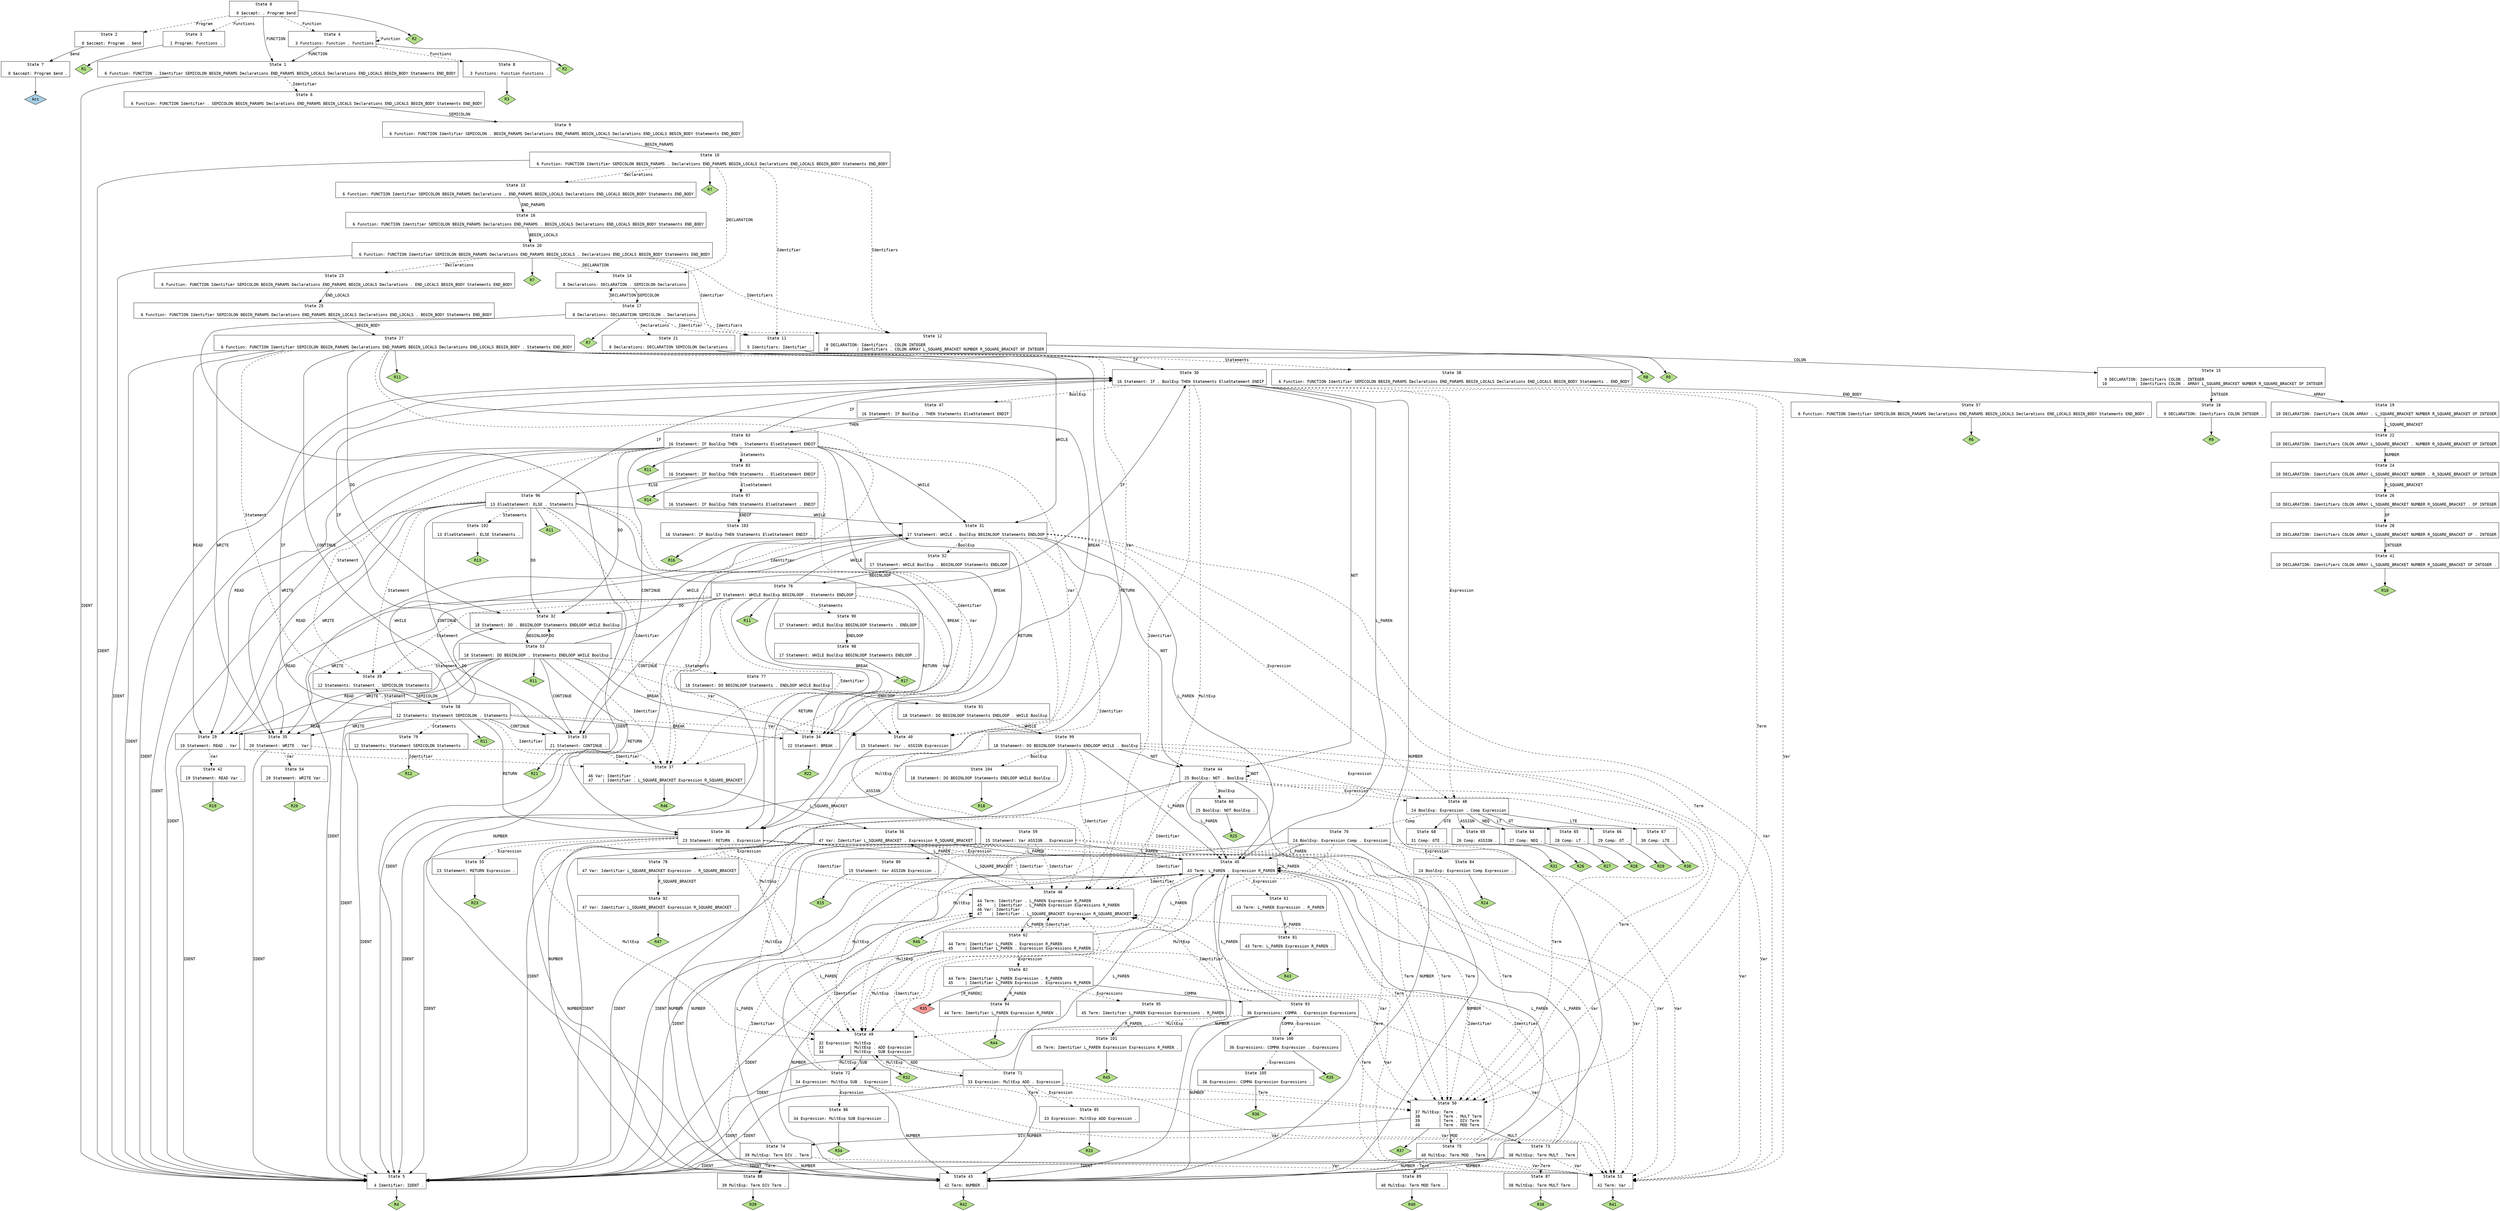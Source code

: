 // Generated by GNU Bison 3.0.4.
// Report bugs to <bug-bison@gnu.org>.
// Home page: <http://www.gnu.org/software/bison/>.

digraph "miniL.y"
{
  node [fontname = courier, shape = box, colorscheme = paired6]
  edge [fontname = courier]

  0 [label="State 0\n\l  0 $accept: . Program $end\l"]
  0 -> 1 [style=solid label="FUNCTION"]
  0 -> 2 [style=dashed label="Program"]
  0 -> 3 [style=dashed label="Functions"]
  0 -> 4 [style=dashed label="Function"]
  0 -> "0R2" [style=solid]
 "0R2" [label="R2", fillcolor=3, shape=diamond, style=filled]
  1 [label="State 1\n\l  6 Function: FUNCTION . Identifier SEMICOLON BEGIN_PARAMS Declarations END_PARAMS BEGIN_LOCALS Declarations END_LOCALS BEGIN_BODY Statements END_BODY\l"]
  1 -> 5 [style=solid label="IDENT"]
  1 -> 6 [style=dashed label="Identifier"]
  2 [label="State 2\n\l  0 $accept: Program . $end\l"]
  2 -> 7 [style=solid label="$end"]
  3 [label="State 3\n\l  1 Program: Functions .\l"]
  3 -> "3R1" [style=solid]
 "3R1" [label="R1", fillcolor=3, shape=diamond, style=filled]
  4 [label="State 4\n\l  3 Functions: Function . Functions\l"]
  4 -> 1 [style=solid label="FUNCTION"]
  4 -> 8 [style=dashed label="Functions"]
  4 -> 4 [style=dashed label="Function"]
  4 -> "4R2" [style=solid]
 "4R2" [label="R2", fillcolor=3, shape=diamond, style=filled]
  5 [label="State 5\n\l  4 Identifier: IDENT .\l"]
  5 -> "5R4" [style=solid]
 "5R4" [label="R4", fillcolor=3, shape=diamond, style=filled]
  6 [label="State 6\n\l  6 Function: FUNCTION Identifier . SEMICOLON BEGIN_PARAMS Declarations END_PARAMS BEGIN_LOCALS Declarations END_LOCALS BEGIN_BODY Statements END_BODY\l"]
  6 -> 9 [style=solid label="SEMICOLON"]
  7 [label="State 7\n\l  0 $accept: Program $end .\l"]
  7 -> "7R0" [style=solid]
 "7R0" [label="Acc", fillcolor=1, shape=diamond, style=filled]
  8 [label="State 8\n\l  3 Functions: Function Functions .\l"]
  8 -> "8R3" [style=solid]
 "8R3" [label="R3", fillcolor=3, shape=diamond, style=filled]
  9 [label="State 9\n\l  6 Function: FUNCTION Identifier SEMICOLON . BEGIN_PARAMS Declarations END_PARAMS BEGIN_LOCALS Declarations END_LOCALS BEGIN_BODY Statements END_BODY\l"]
  9 -> 10 [style=solid label="BEGIN_PARAMS"]
  10 [label="State 10\n\l  6 Function: FUNCTION Identifier SEMICOLON BEGIN_PARAMS . Declarations END_PARAMS BEGIN_LOCALS Declarations END_LOCALS BEGIN_BODY Statements END_BODY\l"]
  10 -> 5 [style=solid label="IDENT"]
  10 -> 11 [style=dashed label="Identifier"]
  10 -> 12 [style=dashed label="Identifiers"]
  10 -> 13 [style=dashed label="Declarations"]
  10 -> 14 [style=dashed label="DECLARATION"]
  10 -> "10R7" [style=solid]
 "10R7" [label="R7", fillcolor=3, shape=diamond, style=filled]
  11 [label="State 11\n\l  5 Identifiers: Identifier .\l"]
  11 -> "11R5" [style=solid]
 "11R5" [label="R5", fillcolor=3, shape=diamond, style=filled]
  12 [label="State 12\n\l  9 DECLARATION: Identifiers . COLON INTEGER\l 10            | Identifiers . COLON ARRAY L_SQUARE_BRACKET NUMBER R_SQUARE_BRACKET OF INTEGER\l"]
  12 -> 15 [style=solid label="COLON"]
  13 [label="State 13\n\l  6 Function: FUNCTION Identifier SEMICOLON BEGIN_PARAMS Declarations . END_PARAMS BEGIN_LOCALS Declarations END_LOCALS BEGIN_BODY Statements END_BODY\l"]
  13 -> 16 [style=solid label="END_PARAMS"]
  14 [label="State 14\n\l  8 Declarations: DECLARATION . SEMICOLON Declarations\l"]
  14 -> 17 [style=solid label="SEMICOLON"]
  15 [label="State 15\n\l  9 DECLARATION: Identifiers COLON . INTEGER\l 10            | Identifiers COLON . ARRAY L_SQUARE_BRACKET NUMBER R_SQUARE_BRACKET OF INTEGER\l"]
  15 -> 18 [style=solid label="INTEGER"]
  15 -> 19 [style=solid label="ARRAY"]
  16 [label="State 16\n\l  6 Function: FUNCTION Identifier SEMICOLON BEGIN_PARAMS Declarations END_PARAMS . BEGIN_LOCALS Declarations END_LOCALS BEGIN_BODY Statements END_BODY\l"]
  16 -> 20 [style=solid label="BEGIN_LOCALS"]
  17 [label="State 17\n\l  8 Declarations: DECLARATION SEMICOLON . Declarations\l"]
  17 -> 5 [style=solid label="IDENT"]
  17 -> 11 [style=dashed label="Identifier"]
  17 -> 12 [style=dashed label="Identifiers"]
  17 -> 21 [style=dashed label="Declarations"]
  17 -> 14 [style=dashed label="DECLARATION"]
  17 -> "17R7" [style=solid]
 "17R7" [label="R7", fillcolor=3, shape=diamond, style=filled]
  18 [label="State 18\n\l  9 DECLARATION: Identifiers COLON INTEGER .\l"]
  18 -> "18R9" [style=solid]
 "18R9" [label="R9", fillcolor=3, shape=diamond, style=filled]
  19 [label="State 19\n\l 10 DECLARATION: Identifiers COLON ARRAY . L_SQUARE_BRACKET NUMBER R_SQUARE_BRACKET OF INTEGER\l"]
  19 -> 22 [style=solid label="L_SQUARE_BRACKET"]
  20 [label="State 20\n\l  6 Function: FUNCTION Identifier SEMICOLON BEGIN_PARAMS Declarations END_PARAMS BEGIN_LOCALS . Declarations END_LOCALS BEGIN_BODY Statements END_BODY\l"]
  20 -> 5 [style=solid label="IDENT"]
  20 -> 11 [style=dashed label="Identifier"]
  20 -> 12 [style=dashed label="Identifiers"]
  20 -> 23 [style=dashed label="Declarations"]
  20 -> 14 [style=dashed label="DECLARATION"]
  20 -> "20R7" [style=solid]
 "20R7" [label="R7", fillcolor=3, shape=diamond, style=filled]
  21 [label="State 21\n\l  8 Declarations: DECLARATION SEMICOLON Declarations .\l"]
  21 -> "21R8" [style=solid]
 "21R8" [label="R8", fillcolor=3, shape=diamond, style=filled]
  22 [label="State 22\n\l 10 DECLARATION: Identifiers COLON ARRAY L_SQUARE_BRACKET . NUMBER R_SQUARE_BRACKET OF INTEGER\l"]
  22 -> 24 [style=solid label="NUMBER"]
  23 [label="State 23\n\l  6 Function: FUNCTION Identifier SEMICOLON BEGIN_PARAMS Declarations END_PARAMS BEGIN_LOCALS Declarations . END_LOCALS BEGIN_BODY Statements END_BODY\l"]
  23 -> 25 [style=solid label="END_LOCALS"]
  24 [label="State 24\n\l 10 DECLARATION: Identifiers COLON ARRAY L_SQUARE_BRACKET NUMBER . R_SQUARE_BRACKET OF INTEGER\l"]
  24 -> 26 [style=solid label="R_SQUARE_BRACKET"]
  25 [label="State 25\n\l  6 Function: FUNCTION Identifier SEMICOLON BEGIN_PARAMS Declarations END_PARAMS BEGIN_LOCALS Declarations END_LOCALS . BEGIN_BODY Statements END_BODY\l"]
  25 -> 27 [style=solid label="BEGIN_BODY"]
  26 [label="State 26\n\l 10 DECLARATION: Identifiers COLON ARRAY L_SQUARE_BRACKET NUMBER R_SQUARE_BRACKET . OF INTEGER\l"]
  26 -> 28 [style=solid label="OF"]
  27 [label="State 27\n\l  6 Function: FUNCTION Identifier SEMICOLON BEGIN_PARAMS Declarations END_PARAMS BEGIN_LOCALS Declarations END_LOCALS BEGIN_BODY . Statements END_BODY\l"]
  27 -> 5 [style=solid label="IDENT"]
  27 -> 29 [style=solid label="READ"]
  27 -> 30 [style=solid label="IF"]
  27 -> 31 [style=solid label="WHILE"]
  27 -> 32 [style=solid label="DO"]
  27 -> 33 [style=solid label="CONTINUE"]
  27 -> 34 [style=solid label="BREAK"]
  27 -> 35 [style=solid label="WRITE"]
  27 -> 36 [style=solid label="RETURN"]
  27 -> 37 [style=dashed label="Identifier"]
  27 -> 38 [style=dashed label="Statements"]
  27 -> 39 [style=dashed label="Statement"]
  27 -> 40 [style=dashed label="Var"]
  27 -> "27R11" [style=solid]
 "27R11" [label="R11", fillcolor=3, shape=diamond, style=filled]
  28 [label="State 28\n\l 10 DECLARATION: Identifiers COLON ARRAY L_SQUARE_BRACKET NUMBER R_SQUARE_BRACKET OF . INTEGER\l"]
  28 -> 41 [style=solid label="INTEGER"]
  29 [label="State 29\n\l 19 Statement: READ . Var\l"]
  29 -> 5 [style=solid label="IDENT"]
  29 -> 37 [style=dashed label="Identifier"]
  29 -> 42 [style=dashed label="Var"]
  30 [label="State 30\n\l 16 Statement: IF . BoolExp THEN Statements ElseStatement ENDIF\l"]
  30 -> 43 [style=solid label="NUMBER"]
  30 -> 5 [style=solid label="IDENT"]
  30 -> 44 [style=solid label="NOT"]
  30 -> 45 [style=solid label="L_PAREN"]
  30 -> 46 [style=dashed label="Identifier"]
  30 -> 47 [style=dashed label="BoolExp"]
  30 -> 48 [style=dashed label="Expression"]
  30 -> 49 [style=dashed label="MultExp"]
  30 -> 50 [style=dashed label="Term"]
  30 -> 51 [style=dashed label="Var"]
  31 [label="State 31\n\l 17 Statement: WHILE . BoolExp BEGINLOOP Statements ENDLOOP\l"]
  31 -> 43 [style=solid label="NUMBER"]
  31 -> 5 [style=solid label="IDENT"]
  31 -> 44 [style=solid label="NOT"]
  31 -> 45 [style=solid label="L_PAREN"]
  31 -> 46 [style=dashed label="Identifier"]
  31 -> 52 [style=dashed label="BoolExp"]
  31 -> 48 [style=dashed label="Expression"]
  31 -> 49 [style=dashed label="MultExp"]
  31 -> 50 [style=dashed label="Term"]
  31 -> 51 [style=dashed label="Var"]
  32 [label="State 32\n\l 18 Statement: DO . BEGINLOOP Statements ENDLOOP WHILE BoolExp\l"]
  32 -> 53 [style=solid label="BEGINLOOP"]
  33 [label="State 33\n\l 21 Statement: CONTINUE .\l"]
  33 -> "33R21" [style=solid]
 "33R21" [label="R21", fillcolor=3, shape=diamond, style=filled]
  34 [label="State 34\n\l 22 Statement: BREAK .\l"]
  34 -> "34R22" [style=solid]
 "34R22" [label="R22", fillcolor=3, shape=diamond, style=filled]
  35 [label="State 35\n\l 20 Statement: WRITE . Var\l"]
  35 -> 5 [style=solid label="IDENT"]
  35 -> 37 [style=dashed label="Identifier"]
  35 -> 54 [style=dashed label="Var"]
  36 [label="State 36\n\l 23 Statement: RETURN . Expression\l"]
  36 -> 43 [style=solid label="NUMBER"]
  36 -> 5 [style=solid label="IDENT"]
  36 -> 45 [style=solid label="L_PAREN"]
  36 -> 46 [style=dashed label="Identifier"]
  36 -> 55 [style=dashed label="Expression"]
  36 -> 49 [style=dashed label="MultExp"]
  36 -> 50 [style=dashed label="Term"]
  36 -> 51 [style=dashed label="Var"]
  37 [label="State 37\n\l 46 Var: Identifier .\l 47    | Identifier . L_SQUARE_BRACKET Expression R_SQUARE_BRACKET\l"]
  37 -> 56 [style=solid label="L_SQUARE_BRACKET"]
  37 -> "37R46" [style=solid]
 "37R46" [label="R46", fillcolor=3, shape=diamond, style=filled]
  38 [label="State 38\n\l  6 Function: FUNCTION Identifier SEMICOLON BEGIN_PARAMS Declarations END_PARAMS BEGIN_LOCALS Declarations END_LOCALS BEGIN_BODY Statements . END_BODY\l"]
  38 -> 57 [style=solid label="END_BODY"]
  39 [label="State 39\n\l 12 Statements: Statement . SEMICOLON Statements\l"]
  39 -> 58 [style=solid label="SEMICOLON"]
  40 [label="State 40\n\l 15 Statement: Var . ASSIGN Expression\l"]
  40 -> 59 [style=solid label="ASSIGN"]
  41 [label="State 41\n\l 10 DECLARATION: Identifiers COLON ARRAY L_SQUARE_BRACKET NUMBER R_SQUARE_BRACKET OF INTEGER .\l"]
  41 -> "41R10" [style=solid]
 "41R10" [label="R10", fillcolor=3, shape=diamond, style=filled]
  42 [label="State 42\n\l 19 Statement: READ Var .\l"]
  42 -> "42R19" [style=solid]
 "42R19" [label="R19", fillcolor=3, shape=diamond, style=filled]
  43 [label="State 43\n\l 42 Term: NUMBER .\l"]
  43 -> "43R42" [style=solid]
 "43R42" [label="R42", fillcolor=3, shape=diamond, style=filled]
  44 [label="State 44\n\l 25 BoolExp: NOT . BoolExp\l"]
  44 -> 43 [style=solid label="NUMBER"]
  44 -> 5 [style=solid label="IDENT"]
  44 -> 44 [style=solid label="NOT"]
  44 -> 45 [style=solid label="L_PAREN"]
  44 -> 46 [style=dashed label="Identifier"]
  44 -> 60 [style=dashed label="BoolExp"]
  44 -> 48 [style=dashed label="Expression"]
  44 -> 49 [style=dashed label="MultExp"]
  44 -> 50 [style=dashed label="Term"]
  44 -> 51 [style=dashed label="Var"]
  45 [label="State 45\n\l 43 Term: L_PAREN . Expression R_PAREN\l"]
  45 -> 43 [style=solid label="NUMBER"]
  45 -> 5 [style=solid label="IDENT"]
  45 -> 45 [style=solid label="L_PAREN"]
  45 -> 46 [style=dashed label="Identifier"]
  45 -> 61 [style=dashed label="Expression"]
  45 -> 49 [style=dashed label="MultExp"]
  45 -> 50 [style=dashed label="Term"]
  45 -> 51 [style=dashed label="Var"]
  46 [label="State 46\n\l 44 Term: Identifier . L_PAREN Expression R_PAREN\l 45     | Identifier . L_PAREN Expression Expressions R_PAREN\l 46 Var: Identifier .\l 47    | Identifier . L_SQUARE_BRACKET Expression R_SQUARE_BRACKET\l"]
  46 -> 62 [style=solid label="L_PAREN"]
  46 -> 56 [style=solid label="L_SQUARE_BRACKET"]
  46 -> "46R46" [style=solid]
 "46R46" [label="R46", fillcolor=3, shape=diamond, style=filled]
  47 [label="State 47\n\l 16 Statement: IF BoolExp . THEN Statements ElseStatement ENDIF\l"]
  47 -> 63 [style=solid label="THEN"]
  48 [label="State 48\n\l 24 BoolExp: Expression . Comp Expression\l"]
  48 -> 64 [style=solid label="NEQ"]
  48 -> 65 [style=solid label="LT"]
  48 -> 66 [style=solid label="GT"]
  48 -> 67 [style=solid label="LTE"]
  48 -> 68 [style=solid label="GTE"]
  48 -> 69 [style=solid label="ASSIGN"]
  48 -> 70 [style=dashed label="Comp"]
  49 [label="State 49\n\l 32 Expression: MultExp .\l 33           | MultExp . ADD Expression\l 34           | MultExp . SUB Expression\l"]
  49 -> 71 [style=solid label="ADD"]
  49 -> 72 [style=solid label="SUB"]
  49 -> "49R32" [style=solid]
 "49R32" [label="R32", fillcolor=3, shape=diamond, style=filled]
  50 [label="State 50\n\l 37 MultExp: Term .\l 38        | Term . MULT Term\l 39        | Term . DIV Term\l 40        | Term . MOD Term\l"]
  50 -> 73 [style=solid label="MULT"]
  50 -> 74 [style=solid label="DIV"]
  50 -> 75 [style=solid label="MOD"]
  50 -> "50R37" [style=solid]
 "50R37" [label="R37", fillcolor=3, shape=diamond, style=filled]
  51 [label="State 51\n\l 41 Term: Var .\l"]
  51 -> "51R41" [style=solid]
 "51R41" [label="R41", fillcolor=3, shape=diamond, style=filled]
  52 [label="State 52\n\l 17 Statement: WHILE BoolExp . BEGINLOOP Statements ENDLOOP\l"]
  52 -> 76 [style=solid label="BEGINLOOP"]
  53 [label="State 53\n\l 18 Statement: DO BEGINLOOP . Statements ENDLOOP WHILE BoolExp\l"]
  53 -> 5 [style=solid label="IDENT"]
  53 -> 29 [style=solid label="READ"]
  53 -> 30 [style=solid label="IF"]
  53 -> 31 [style=solid label="WHILE"]
  53 -> 32 [style=solid label="DO"]
  53 -> 33 [style=solid label="CONTINUE"]
  53 -> 34 [style=solid label="BREAK"]
  53 -> 35 [style=solid label="WRITE"]
  53 -> 36 [style=solid label="RETURN"]
  53 -> 37 [style=dashed label="Identifier"]
  53 -> 77 [style=dashed label="Statements"]
  53 -> 39 [style=dashed label="Statement"]
  53 -> 40 [style=dashed label="Var"]
  53 -> "53R11" [style=solid]
 "53R11" [label="R11", fillcolor=3, shape=diamond, style=filled]
  54 [label="State 54\n\l 20 Statement: WRITE Var .\l"]
  54 -> "54R20" [style=solid]
 "54R20" [label="R20", fillcolor=3, shape=diamond, style=filled]
  55 [label="State 55\n\l 23 Statement: RETURN Expression .\l"]
  55 -> "55R23" [style=solid]
 "55R23" [label="R23", fillcolor=3, shape=diamond, style=filled]
  56 [label="State 56\n\l 47 Var: Identifier L_SQUARE_BRACKET . Expression R_SQUARE_BRACKET\l"]
  56 -> 43 [style=solid label="NUMBER"]
  56 -> 5 [style=solid label="IDENT"]
  56 -> 45 [style=solid label="L_PAREN"]
  56 -> 46 [style=dashed label="Identifier"]
  56 -> 78 [style=dashed label="Expression"]
  56 -> 49 [style=dashed label="MultExp"]
  56 -> 50 [style=dashed label="Term"]
  56 -> 51 [style=dashed label="Var"]
  57 [label="State 57\n\l  6 Function: FUNCTION Identifier SEMICOLON BEGIN_PARAMS Declarations END_PARAMS BEGIN_LOCALS Declarations END_LOCALS BEGIN_BODY Statements END_BODY .\l"]
  57 -> "57R6" [style=solid]
 "57R6" [label="R6", fillcolor=3, shape=diamond, style=filled]
  58 [label="State 58\n\l 12 Statements: Statement SEMICOLON . Statements\l"]
  58 -> 5 [style=solid label="IDENT"]
  58 -> 29 [style=solid label="READ"]
  58 -> 30 [style=solid label="IF"]
  58 -> 31 [style=solid label="WHILE"]
  58 -> 32 [style=solid label="DO"]
  58 -> 33 [style=solid label="CONTINUE"]
  58 -> 34 [style=solid label="BREAK"]
  58 -> 35 [style=solid label="WRITE"]
  58 -> 36 [style=solid label="RETURN"]
  58 -> 37 [style=dashed label="Identifier"]
  58 -> 79 [style=dashed label="Statements"]
  58 -> 39 [style=dashed label="Statement"]
  58 -> 40 [style=dashed label="Var"]
  58 -> "58R11" [style=solid]
 "58R11" [label="R11", fillcolor=3, shape=diamond, style=filled]
  59 [label="State 59\n\l 15 Statement: Var ASSIGN . Expression\l"]
  59 -> 43 [style=solid label="NUMBER"]
  59 -> 5 [style=solid label="IDENT"]
  59 -> 45 [style=solid label="L_PAREN"]
  59 -> 46 [style=dashed label="Identifier"]
  59 -> 80 [style=dashed label="Expression"]
  59 -> 49 [style=dashed label="MultExp"]
  59 -> 50 [style=dashed label="Term"]
  59 -> 51 [style=dashed label="Var"]
  60 [label="State 60\n\l 25 BoolExp: NOT BoolExp .\l"]
  60 -> "60R25" [style=solid]
 "60R25" [label="R25", fillcolor=3, shape=diamond, style=filled]
  61 [label="State 61\n\l 43 Term: L_PAREN Expression . R_PAREN\l"]
  61 -> 81 [style=solid label="R_PAREN"]
  62 [label="State 62\n\l 44 Term: Identifier L_PAREN . Expression R_PAREN\l 45     | Identifier L_PAREN . Expression Expressions R_PAREN\l"]
  62 -> 43 [style=solid label="NUMBER"]
  62 -> 5 [style=solid label="IDENT"]
  62 -> 45 [style=solid label="L_PAREN"]
  62 -> 46 [style=dashed label="Identifier"]
  62 -> 82 [style=dashed label="Expression"]
  62 -> 49 [style=dashed label="MultExp"]
  62 -> 50 [style=dashed label="Term"]
  62 -> 51 [style=dashed label="Var"]
  63 [label="State 63\n\l 16 Statement: IF BoolExp THEN . Statements ElseStatement ENDIF\l"]
  63 -> 5 [style=solid label="IDENT"]
  63 -> 29 [style=solid label="READ"]
  63 -> 30 [style=solid label="IF"]
  63 -> 31 [style=solid label="WHILE"]
  63 -> 32 [style=solid label="DO"]
  63 -> 33 [style=solid label="CONTINUE"]
  63 -> 34 [style=solid label="BREAK"]
  63 -> 35 [style=solid label="WRITE"]
  63 -> 36 [style=solid label="RETURN"]
  63 -> 37 [style=dashed label="Identifier"]
  63 -> 83 [style=dashed label="Statements"]
  63 -> 39 [style=dashed label="Statement"]
  63 -> 40 [style=dashed label="Var"]
  63 -> "63R11" [style=solid]
 "63R11" [label="R11", fillcolor=3, shape=diamond, style=filled]
  64 [label="State 64\n\l 27 Comp: NEQ .\l"]
  64 -> "64R27" [style=solid]
 "64R27" [label="R27", fillcolor=3, shape=diamond, style=filled]
  65 [label="State 65\n\l 28 Comp: LT .\l"]
  65 -> "65R28" [style=solid]
 "65R28" [label="R28", fillcolor=3, shape=diamond, style=filled]
  66 [label="State 66\n\l 29 Comp: GT .\l"]
  66 -> "66R29" [style=solid]
 "66R29" [label="R29", fillcolor=3, shape=diamond, style=filled]
  67 [label="State 67\n\l 30 Comp: LTE .\l"]
  67 -> "67R30" [style=solid]
 "67R30" [label="R30", fillcolor=3, shape=diamond, style=filled]
  68 [label="State 68\n\l 31 Comp: GTE .\l"]
  68 -> "68R31" [style=solid]
 "68R31" [label="R31", fillcolor=3, shape=diamond, style=filled]
  69 [label="State 69\n\l 26 Comp: ASSIGN .\l"]
  69 -> "69R26" [style=solid]
 "69R26" [label="R26", fillcolor=3, shape=diamond, style=filled]
  70 [label="State 70\n\l 24 BoolExp: Expression Comp . Expression\l"]
  70 -> 43 [style=solid label="NUMBER"]
  70 -> 5 [style=solid label="IDENT"]
  70 -> 45 [style=solid label="L_PAREN"]
  70 -> 46 [style=dashed label="Identifier"]
  70 -> 84 [style=dashed label="Expression"]
  70 -> 49 [style=dashed label="MultExp"]
  70 -> 50 [style=dashed label="Term"]
  70 -> 51 [style=dashed label="Var"]
  71 [label="State 71\n\l 33 Expression: MultExp ADD . Expression\l"]
  71 -> 43 [style=solid label="NUMBER"]
  71 -> 5 [style=solid label="IDENT"]
  71 -> 45 [style=solid label="L_PAREN"]
  71 -> 46 [style=dashed label="Identifier"]
  71 -> 85 [style=dashed label="Expression"]
  71 -> 49 [style=dashed label="MultExp"]
  71 -> 50 [style=dashed label="Term"]
  71 -> 51 [style=dashed label="Var"]
  72 [label="State 72\n\l 34 Expression: MultExp SUB . Expression\l"]
  72 -> 43 [style=solid label="NUMBER"]
  72 -> 5 [style=solid label="IDENT"]
  72 -> 45 [style=solid label="L_PAREN"]
  72 -> 46 [style=dashed label="Identifier"]
  72 -> 86 [style=dashed label="Expression"]
  72 -> 49 [style=dashed label="MultExp"]
  72 -> 50 [style=dashed label="Term"]
  72 -> 51 [style=dashed label="Var"]
  73 [label="State 73\n\l 38 MultExp: Term MULT . Term\l"]
  73 -> 43 [style=solid label="NUMBER"]
  73 -> 5 [style=solid label="IDENT"]
  73 -> 45 [style=solid label="L_PAREN"]
  73 -> 46 [style=dashed label="Identifier"]
  73 -> 87 [style=dashed label="Term"]
  73 -> 51 [style=dashed label="Var"]
  74 [label="State 74\n\l 39 MultExp: Term DIV . Term\l"]
  74 -> 43 [style=solid label="NUMBER"]
  74 -> 5 [style=solid label="IDENT"]
  74 -> 45 [style=solid label="L_PAREN"]
  74 -> 46 [style=dashed label="Identifier"]
  74 -> 88 [style=dashed label="Term"]
  74 -> 51 [style=dashed label="Var"]
  75 [label="State 75\n\l 40 MultExp: Term MOD . Term\l"]
  75 -> 43 [style=solid label="NUMBER"]
  75 -> 5 [style=solid label="IDENT"]
  75 -> 45 [style=solid label="L_PAREN"]
  75 -> 46 [style=dashed label="Identifier"]
  75 -> 89 [style=dashed label="Term"]
  75 -> 51 [style=dashed label="Var"]
  76 [label="State 76\n\l 17 Statement: WHILE BoolExp BEGINLOOP . Statements ENDLOOP\l"]
  76 -> 5 [style=solid label="IDENT"]
  76 -> 29 [style=solid label="READ"]
  76 -> 30 [style=solid label="IF"]
  76 -> 31 [style=solid label="WHILE"]
  76 -> 32 [style=solid label="DO"]
  76 -> 33 [style=solid label="CONTINUE"]
  76 -> 34 [style=solid label="BREAK"]
  76 -> 35 [style=solid label="WRITE"]
  76 -> 36 [style=solid label="RETURN"]
  76 -> 37 [style=dashed label="Identifier"]
  76 -> 90 [style=dashed label="Statements"]
  76 -> 39 [style=dashed label="Statement"]
  76 -> 40 [style=dashed label="Var"]
  76 -> "76R11" [style=solid]
 "76R11" [label="R11", fillcolor=3, shape=diamond, style=filled]
  77 [label="State 77\n\l 18 Statement: DO BEGINLOOP Statements . ENDLOOP WHILE BoolExp\l"]
  77 -> 91 [style=solid label="ENDLOOP"]
  78 [label="State 78\n\l 47 Var: Identifier L_SQUARE_BRACKET Expression . R_SQUARE_BRACKET\l"]
  78 -> 92 [style=solid label="R_SQUARE_BRACKET"]
  79 [label="State 79\n\l 12 Statements: Statement SEMICOLON Statements .\l"]
  79 -> "79R12" [style=solid]
 "79R12" [label="R12", fillcolor=3, shape=diamond, style=filled]
  80 [label="State 80\n\l 15 Statement: Var ASSIGN Expression .\l"]
  80 -> "80R15" [style=solid]
 "80R15" [label="R15", fillcolor=3, shape=diamond, style=filled]
  81 [label="State 81\n\l 43 Term: L_PAREN Expression R_PAREN .\l"]
  81 -> "81R43" [style=solid]
 "81R43" [label="R43", fillcolor=3, shape=diamond, style=filled]
  82 [label="State 82\n\l 44 Term: Identifier L_PAREN Expression . R_PAREN\l 45     | Identifier L_PAREN Expression . Expressions R_PAREN\l"]
  82 -> 93 [style=solid label="COMMA"]
  82 -> 94 [style=solid label="R_PAREN"]
  82 -> 95 [style=dashed label="Expressions"]
  82 -> "82R35d" [label="[R_PAREN]", style=solid]
 "82R35d" [label="R35", fillcolor=5, shape=diamond, style=filled]
  83 [label="State 83\n\l 16 Statement: IF BoolExp THEN Statements . ElseStatement ENDIF\l"]
  83 -> 96 [style=solid label="ELSE"]
  83 -> 97 [style=dashed label="ElseStatement"]
  83 -> "83R14" [style=solid]
 "83R14" [label="R14", fillcolor=3, shape=diamond, style=filled]
  84 [label="State 84\n\l 24 BoolExp: Expression Comp Expression .\l"]
  84 -> "84R24" [style=solid]
 "84R24" [label="R24", fillcolor=3, shape=diamond, style=filled]
  85 [label="State 85\n\l 33 Expression: MultExp ADD Expression .\l"]
  85 -> "85R33" [style=solid]
 "85R33" [label="R33", fillcolor=3, shape=diamond, style=filled]
  86 [label="State 86\n\l 34 Expression: MultExp SUB Expression .\l"]
  86 -> "86R34" [style=solid]
 "86R34" [label="R34", fillcolor=3, shape=diamond, style=filled]
  87 [label="State 87\n\l 38 MultExp: Term MULT Term .\l"]
  87 -> "87R38" [style=solid]
 "87R38" [label="R38", fillcolor=3, shape=diamond, style=filled]
  88 [label="State 88\n\l 39 MultExp: Term DIV Term .\l"]
  88 -> "88R39" [style=solid]
 "88R39" [label="R39", fillcolor=3, shape=diamond, style=filled]
  89 [label="State 89\n\l 40 MultExp: Term MOD Term .\l"]
  89 -> "89R40" [style=solid]
 "89R40" [label="R40", fillcolor=3, shape=diamond, style=filled]
  90 [label="State 90\n\l 17 Statement: WHILE BoolExp BEGINLOOP Statements . ENDLOOP\l"]
  90 -> 98 [style=solid label="ENDLOOP"]
  91 [label="State 91\n\l 18 Statement: DO BEGINLOOP Statements ENDLOOP . WHILE BoolExp\l"]
  91 -> 99 [style=solid label="WHILE"]
  92 [label="State 92\n\l 47 Var: Identifier L_SQUARE_BRACKET Expression R_SQUARE_BRACKET .\l"]
  92 -> "92R47" [style=solid]
 "92R47" [label="R47", fillcolor=3, shape=diamond, style=filled]
  93 [label="State 93\n\l 36 Expressions: COMMA . Expression Expressions\l"]
  93 -> 43 [style=solid label="NUMBER"]
  93 -> 5 [style=solid label="IDENT"]
  93 -> 45 [style=solid label="L_PAREN"]
  93 -> 46 [style=dashed label="Identifier"]
  93 -> 100 [style=dashed label="Expression"]
  93 -> 49 [style=dashed label="MultExp"]
  93 -> 50 [style=dashed label="Term"]
  93 -> 51 [style=dashed label="Var"]
  94 [label="State 94\n\l 44 Term: Identifier L_PAREN Expression R_PAREN .\l"]
  94 -> "94R44" [style=solid]
 "94R44" [label="R44", fillcolor=3, shape=diamond, style=filled]
  95 [label="State 95\n\l 45 Term: Identifier L_PAREN Expression Expressions . R_PAREN\l"]
  95 -> 101 [style=solid label="R_PAREN"]
  96 [label="State 96\n\l 13 ElseStatement: ELSE . Statements\l"]
  96 -> 5 [style=solid label="IDENT"]
  96 -> 29 [style=solid label="READ"]
  96 -> 30 [style=solid label="IF"]
  96 -> 31 [style=solid label="WHILE"]
  96 -> 32 [style=solid label="DO"]
  96 -> 33 [style=solid label="CONTINUE"]
  96 -> 34 [style=solid label="BREAK"]
  96 -> 35 [style=solid label="WRITE"]
  96 -> 36 [style=solid label="RETURN"]
  96 -> 37 [style=dashed label="Identifier"]
  96 -> 102 [style=dashed label="Statements"]
  96 -> 39 [style=dashed label="Statement"]
  96 -> 40 [style=dashed label="Var"]
  96 -> "96R11" [style=solid]
 "96R11" [label="R11", fillcolor=3, shape=diamond, style=filled]
  97 [label="State 97\n\l 16 Statement: IF BoolExp THEN Statements ElseStatement . ENDIF\l"]
  97 -> 103 [style=solid label="ENDIF"]
  98 [label="State 98\n\l 17 Statement: WHILE BoolExp BEGINLOOP Statements ENDLOOP .\l"]
  98 -> "98R17" [style=solid]
 "98R17" [label="R17", fillcolor=3, shape=diamond, style=filled]
  99 [label="State 99\n\l 18 Statement: DO BEGINLOOP Statements ENDLOOP WHILE . BoolExp\l"]
  99 -> 43 [style=solid label="NUMBER"]
  99 -> 5 [style=solid label="IDENT"]
  99 -> 44 [style=solid label="NOT"]
  99 -> 45 [style=solid label="L_PAREN"]
  99 -> 46 [style=dashed label="Identifier"]
  99 -> 104 [style=dashed label="BoolExp"]
  99 -> 48 [style=dashed label="Expression"]
  99 -> 49 [style=dashed label="MultExp"]
  99 -> 50 [style=dashed label="Term"]
  99 -> 51 [style=dashed label="Var"]
  100 [label="State 100\n\l 36 Expressions: COMMA Expression . Expressions\l"]
  100 -> 93 [style=solid label="COMMA"]
  100 -> 105 [style=dashed label="Expressions"]
  100 -> "100R35" [style=solid]
 "100R35" [label="R35", fillcolor=3, shape=diamond, style=filled]
  101 [label="State 101\n\l 45 Term: Identifier L_PAREN Expression Expressions R_PAREN .\l"]
  101 -> "101R45" [style=solid]
 "101R45" [label="R45", fillcolor=3, shape=diamond, style=filled]
  102 [label="State 102\n\l 13 ElseStatement: ELSE Statements .\l"]
  102 -> "102R13" [style=solid]
 "102R13" [label="R13", fillcolor=3, shape=diamond, style=filled]
  103 [label="State 103\n\l 16 Statement: IF BoolExp THEN Statements ElseStatement ENDIF .\l"]
  103 -> "103R16" [style=solid]
 "103R16" [label="R16", fillcolor=3, shape=diamond, style=filled]
  104 [label="State 104\n\l 18 Statement: DO BEGINLOOP Statements ENDLOOP WHILE BoolExp .\l"]
  104 -> "104R18" [style=solid]
 "104R18" [label="R18", fillcolor=3, shape=diamond, style=filled]
  105 [label="State 105\n\l 36 Expressions: COMMA Expression Expressions .\l"]
  105 -> "105R36" [style=solid]
 "105R36" [label="R36", fillcolor=3, shape=diamond, style=filled]
}
